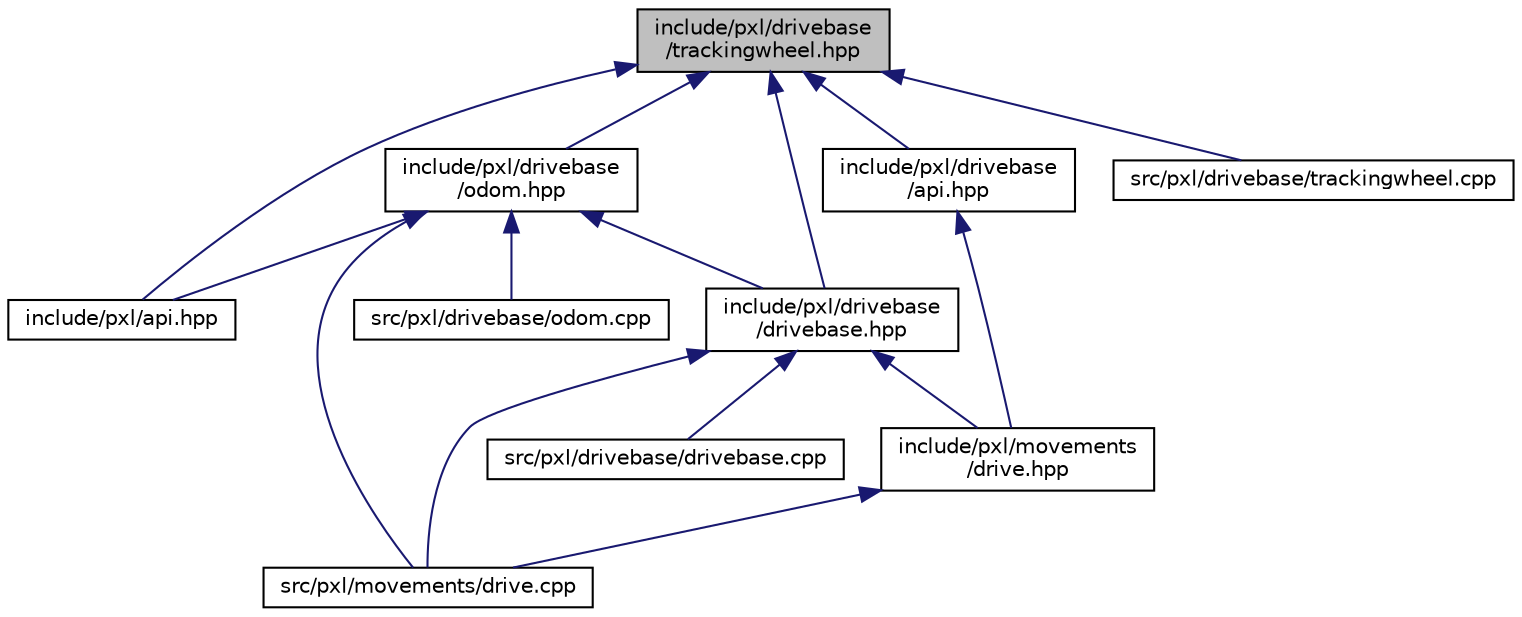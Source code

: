 digraph "include/pxl/drivebase/trackingwheel.hpp"
{
 // LATEX_PDF_SIZE
  edge [fontname="Helvetica",fontsize="10",labelfontname="Helvetica",labelfontsize="10"];
  node [fontname="Helvetica",fontsize="10",shape=record];
  Node1 [label="include/pxl/drivebase\l/trackingwheel.hpp",height=0.2,width=0.4,color="black", fillcolor="grey75", style="filled", fontcolor="black",tooltip=" "];
  Node1 -> Node2 [dir="back",color="midnightblue",fontsize="10",style="solid",fontname="Helvetica"];
  Node2 [label="include/pxl/api.hpp",height=0.2,width=0.4,color="black", fillcolor="white", style="filled",URL="$api_8hpp.html",tooltip=" "];
  Node1 -> Node3 [dir="back",color="midnightblue",fontsize="10",style="solid",fontname="Helvetica"];
  Node3 [label="include/pxl/drivebase\l/api.hpp",height=0.2,width=0.4,color="black", fillcolor="white", style="filled",URL="$drivebase_2api_8hpp.html",tooltip=" "];
  Node3 -> Node4 [dir="back",color="midnightblue",fontsize="10",style="solid",fontname="Helvetica"];
  Node4 [label="include/pxl/movements\l/drive.hpp",height=0.2,width=0.4,color="black", fillcolor="white", style="filled",URL="$drive_8hpp.html",tooltip=" "];
  Node4 -> Node5 [dir="back",color="midnightblue",fontsize="10",style="solid",fontname="Helvetica"];
  Node5 [label="src/pxl/movements/drive.cpp",height=0.2,width=0.4,color="black", fillcolor="white", style="filled",URL="$drive_8cpp.html",tooltip=" "];
  Node1 -> Node6 [dir="back",color="midnightblue",fontsize="10",style="solid",fontname="Helvetica"];
  Node6 [label="include/pxl/drivebase\l/drivebase.hpp",height=0.2,width=0.4,color="black", fillcolor="white", style="filled",URL="$drivebase_8hpp.html",tooltip=" "];
  Node6 -> Node4 [dir="back",color="midnightblue",fontsize="10",style="solid",fontname="Helvetica"];
  Node6 -> Node7 [dir="back",color="midnightblue",fontsize="10",style="solid",fontname="Helvetica"];
  Node7 [label="src/pxl/drivebase/drivebase.cpp",height=0.2,width=0.4,color="black", fillcolor="white", style="filled",URL="$drivebase_8cpp.html",tooltip=" "];
  Node6 -> Node5 [dir="back",color="midnightblue",fontsize="10",style="solid",fontname="Helvetica"];
  Node1 -> Node8 [dir="back",color="midnightblue",fontsize="10",style="solid",fontname="Helvetica"];
  Node8 [label="include/pxl/drivebase\l/odom.hpp",height=0.2,width=0.4,color="black", fillcolor="white", style="filled",URL="$odom_8hpp.html",tooltip=" "];
  Node8 -> Node2 [dir="back",color="midnightblue",fontsize="10",style="solid",fontname="Helvetica"];
  Node8 -> Node6 [dir="back",color="midnightblue",fontsize="10",style="solid",fontname="Helvetica"];
  Node8 -> Node9 [dir="back",color="midnightblue",fontsize="10",style="solid",fontname="Helvetica"];
  Node9 [label="src/pxl/drivebase/odom.cpp",height=0.2,width=0.4,color="black", fillcolor="white", style="filled",URL="$odom_8cpp.html",tooltip=" "];
  Node8 -> Node5 [dir="back",color="midnightblue",fontsize="10",style="solid",fontname="Helvetica"];
  Node1 -> Node10 [dir="back",color="midnightblue",fontsize="10",style="solid",fontname="Helvetica"];
  Node10 [label="src/pxl/drivebase/trackingwheel.cpp",height=0.2,width=0.4,color="black", fillcolor="white", style="filled",URL="$trackingwheel_8cpp.html",tooltip=" "];
}
